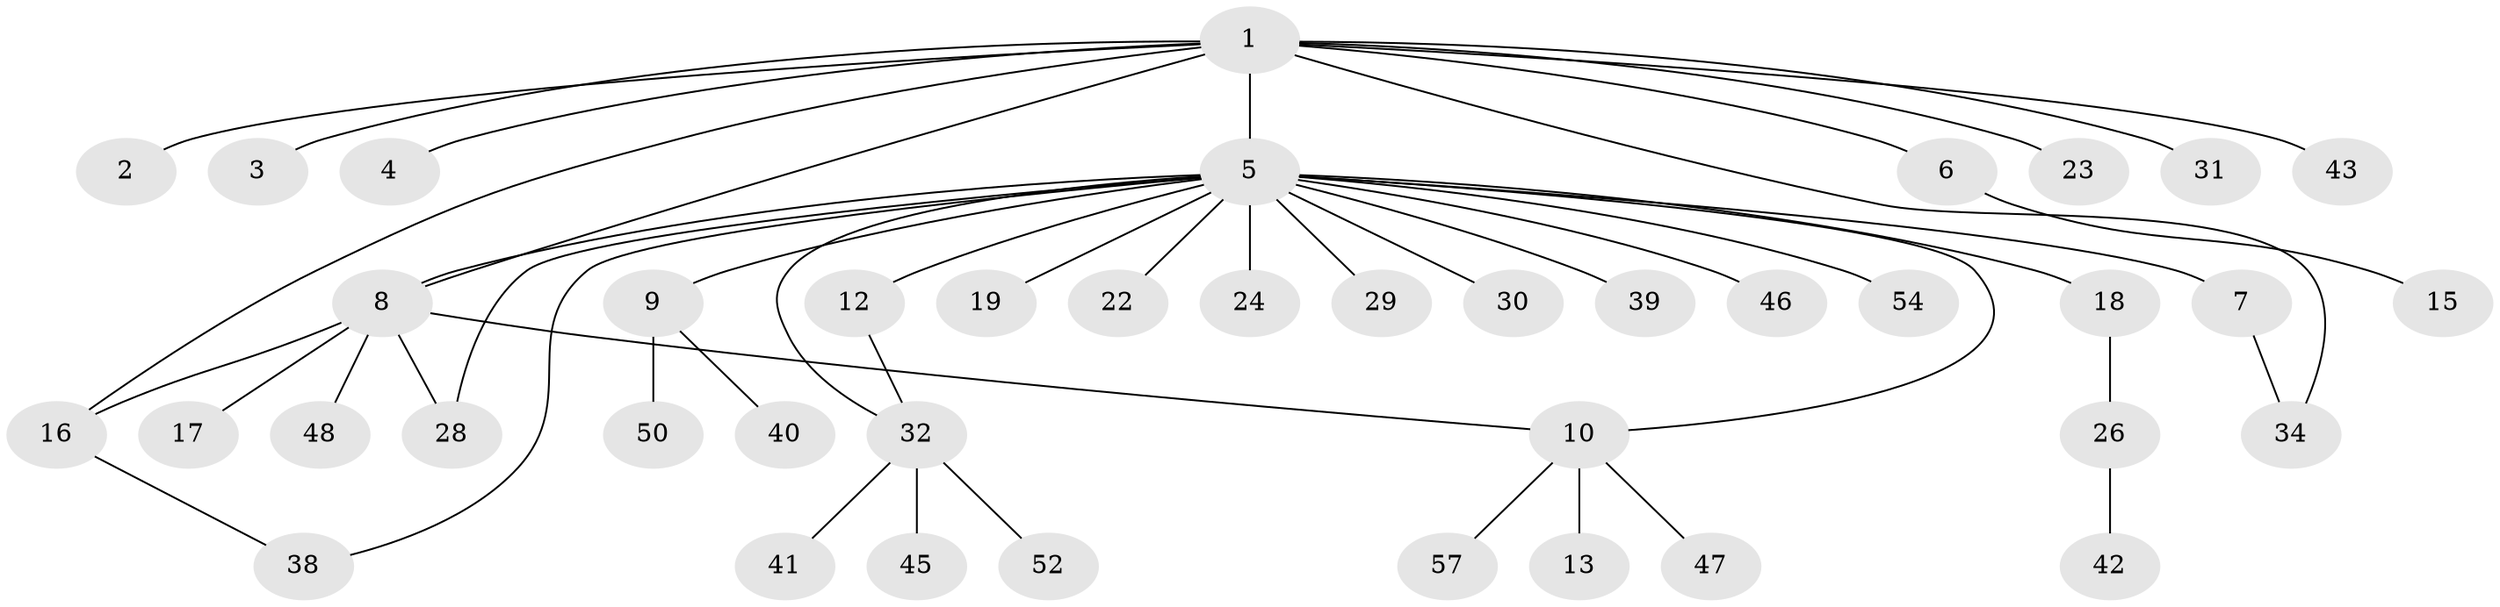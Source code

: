 // original degree distribution, {13: 0.017543859649122806, 1: 0.5789473684210527, 16: 0.017543859649122806, 3: 0.08771929824561403, 8: 0.017543859649122806, 4: 0.05263157894736842, 5: 0.017543859649122806, 2: 0.19298245614035087, 6: 0.017543859649122806}
// Generated by graph-tools (version 1.1) at 2025/11/02/27/25 16:11:14]
// undirected, 41 vertices, 47 edges
graph export_dot {
graph [start="1"]
  node [color=gray90,style=filled];
  1 [super="+55"];
  2;
  3;
  4;
  5 [super="+11"];
  6 [super="+35"];
  7 [super="+27"];
  8 [super="+49"];
  9 [super="+20"];
  10 [super="+14"];
  12;
  13 [super="+21"];
  15 [super="+33"];
  16 [super="+36"];
  17 [super="+37"];
  18 [super="+51"];
  19;
  22;
  23;
  24 [super="+25"];
  26;
  28 [super="+53"];
  29;
  30;
  31;
  32 [super="+44"];
  34;
  38;
  39;
  40 [super="+56"];
  41;
  42;
  43;
  45;
  46;
  47;
  48;
  50;
  52;
  54;
  57;
  1 -- 2;
  1 -- 3;
  1 -- 4;
  1 -- 5 [weight=2];
  1 -- 6;
  1 -- 8;
  1 -- 23;
  1 -- 31;
  1 -- 34;
  1 -- 43;
  1 -- 16;
  5 -- 7;
  5 -- 8;
  5 -- 9;
  5 -- 12;
  5 -- 18;
  5 -- 24;
  5 -- 28;
  5 -- 29;
  5 -- 32;
  5 -- 38;
  5 -- 39;
  5 -- 46;
  5 -- 54;
  5 -- 19;
  5 -- 22;
  5 -- 30;
  5 -- 10;
  6 -- 15;
  7 -- 34;
  8 -- 10;
  8 -- 16;
  8 -- 17;
  8 -- 28;
  8 -- 48;
  9 -- 40;
  9 -- 50;
  10 -- 13 [weight=2];
  10 -- 57;
  10 -- 47;
  12 -- 32;
  16 -- 38;
  18 -- 26;
  26 -- 42;
  32 -- 41;
  32 -- 45;
  32 -- 52;
}

